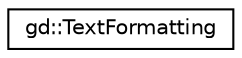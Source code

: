 digraph "Graphical Class Hierarchy"
{
  edge [fontname="Helvetica",fontsize="10",labelfontname="Helvetica",labelfontsize="10"];
  node [fontname="Helvetica",fontsize="10",shape=record];
  rankdir="LR";
  Node1 [label="gd::TextFormatting",height=0.2,width=0.4,color="black", fillcolor="white", style="filled",URL="$classgd_1_1_text_formatting.html",tooltip="Represents the style of a text displayed in the events editor. "];
}
